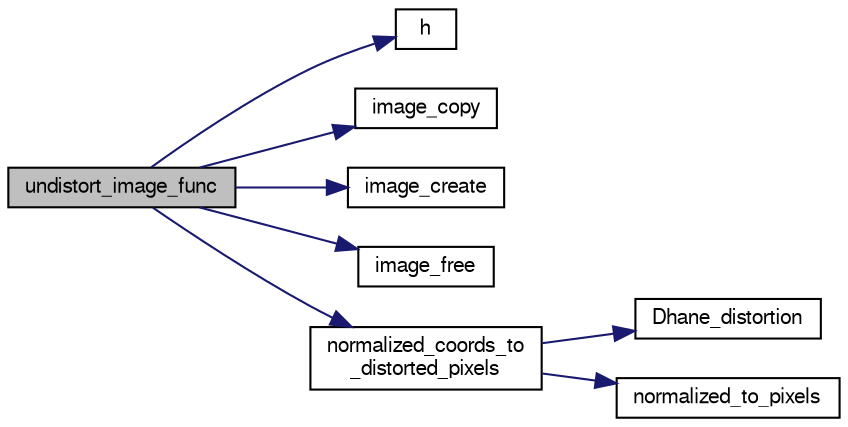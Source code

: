digraph "undistort_image_func"
{
  edge [fontname="FreeSans",fontsize="10",labelfontname="FreeSans",labelfontsize="10"];
  node [fontname="FreeSans",fontsize="10",shape=record];
  rankdir="LR";
  Node1 [label="undistort_image_func",height=0.2,width=0.4,color="black", fillcolor="grey75", style="filled", fontcolor="black"];
  Node1 -> Node2 [color="midnightblue",fontsize="10",style="solid",fontname="FreeSans"];
  Node2 [label="h",height=0.2,width=0.4,color="black", fillcolor="white", style="filled",URL="$UKF__Wind__Estimator_8c.html#a1b540e52aff26922bc43ff126fa35270"];
  Node1 -> Node3 [color="midnightblue",fontsize="10",style="solid",fontname="FreeSans"];
  Node3 [label="image_copy",height=0.2,width=0.4,color="black", fillcolor="white", style="filled",URL="$image_8c.html#a02932625f9aeb66da70c89a2f2d3a052",tooltip="Copy an image from inut to output This will only work if the formats are the same. "];
  Node1 -> Node4 [color="midnightblue",fontsize="10",style="solid",fontname="FreeSans"];
  Node4 [label="image_create",height=0.2,width=0.4,color="black", fillcolor="white", style="filled",URL="$image_8c.html#ab5cc0250c461b9d2f043e4884f6b9a53",tooltip="Create a new image. "];
  Node1 -> Node5 [color="midnightblue",fontsize="10",style="solid",fontname="FreeSans"];
  Node5 [label="image_free",height=0.2,width=0.4,color="black", fillcolor="white", style="filled",URL="$image_8c.html#aa09d6434519478ba26eab12a96d600ba",tooltip="Free the image. "];
  Node1 -> Node6 [color="midnightblue",fontsize="10",style="solid",fontname="FreeSans"];
  Node6 [label="normalized_coords_to\l_distorted_pixels",height=0.2,width=0.4,color="black", fillcolor="white", style="filled",URL="$undistortion_8c.html#a8de5dc518fd2c56789b57c9561b190e8",tooltip="Transform normalized coordinates to distorted pixel coordinates. "];
  Node6 -> Node7 [color="midnightblue",fontsize="10",style="solid",fontname="FreeSans"];
  Node7 [label="Dhane_distortion",height=0.2,width=0.4,color="black", fillcolor="white", style="filled",URL="$undistortion_8c.html#a8e2c52fb82e4e3ee37c424ce13d03c29",tooltip="Distort normalized image coordinates with the invertible Dhane method. "];
  Node6 -> Node8 [color="midnightblue",fontsize="10",style="solid",fontname="FreeSans"];
  Node8 [label="normalized_to_pixels",height=0.2,width=0.4,color="black", fillcolor="white", style="filled",URL="$undistortion_8c.html#a44a90a0656990482d07b3d8ac7928ea6",tooltip="Transform normalized coordinates to pixel coordinates. "];
}
